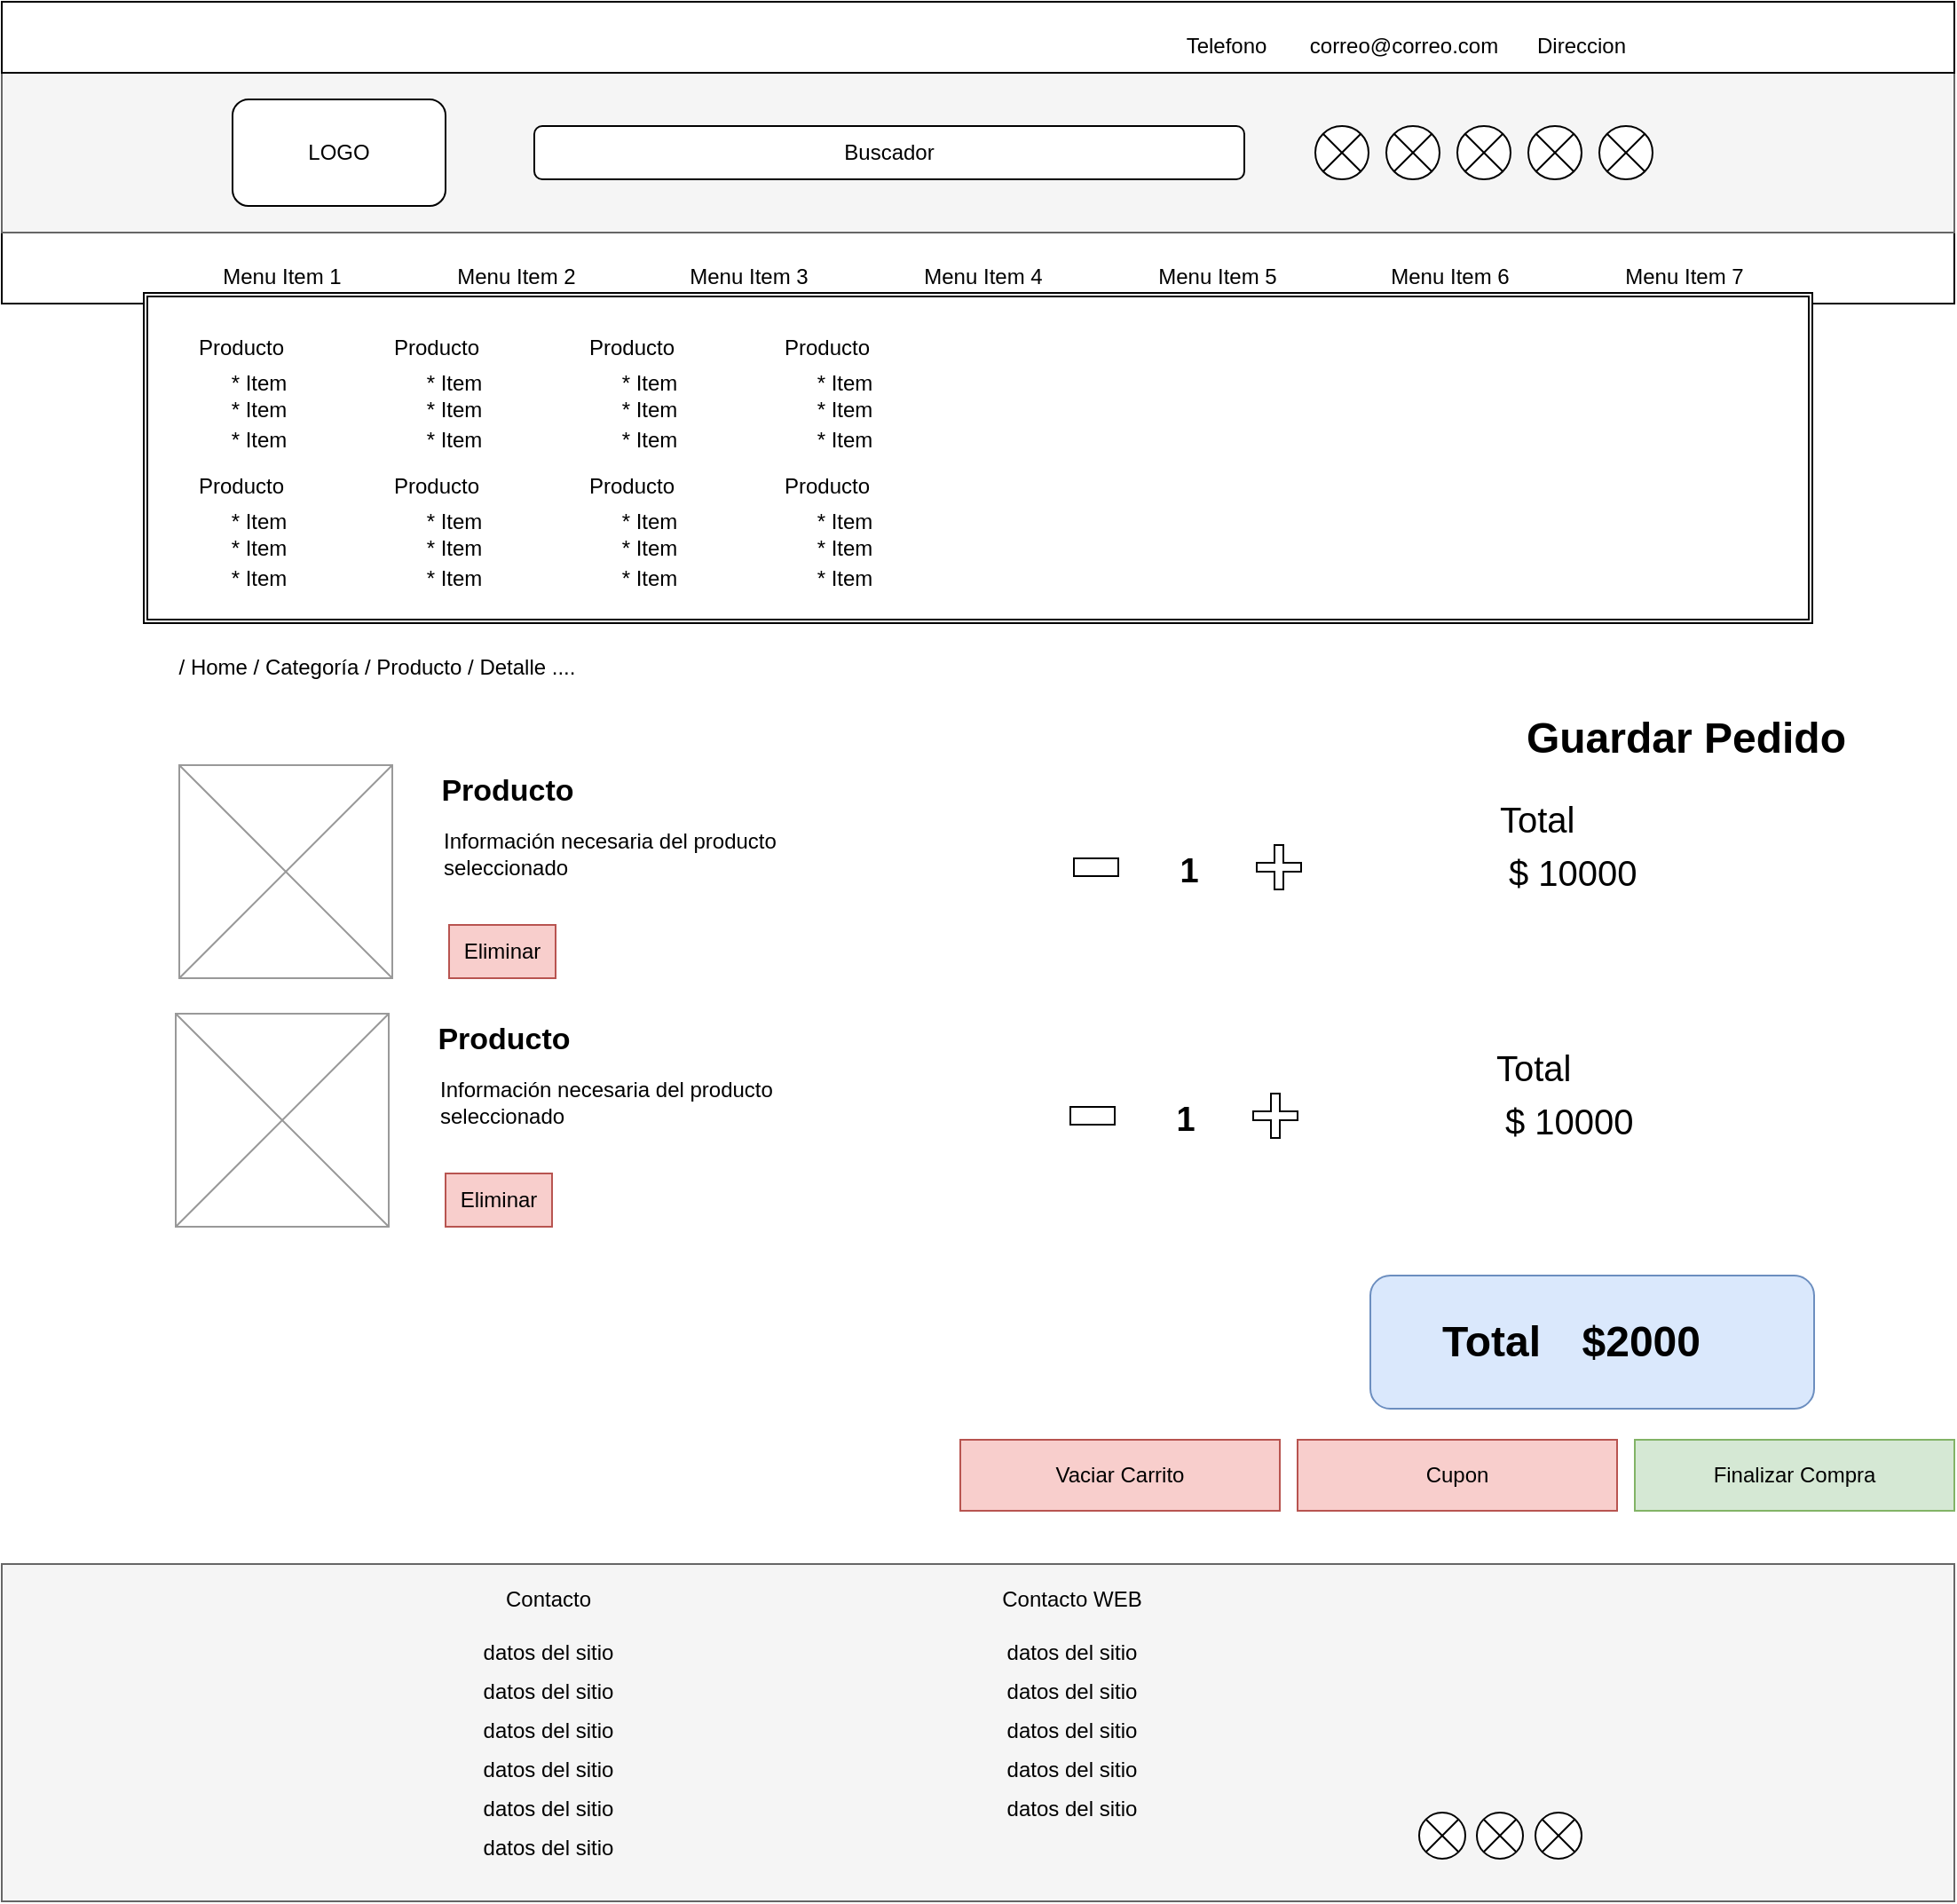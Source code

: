 <mxfile version="24.4.13" type="google">
  <diagram name="Page-1" id="03018318-947c-dd8e-b7a3-06fadd420f32">
    <mxGraphModel grid="1" page="1" gridSize="10" guides="1" tooltips="1" connect="1" arrows="1" fold="1" pageScale="1" pageWidth="1100" pageHeight="850" background="#ffffff" math="0" shadow="0">
      <root>
        <mxCell id="0" />
        <mxCell id="1" parent="0" />
        <mxCell id="QQcn5EloVubQ2tBEO6B_-33" value="" style="rounded=1;whiteSpace=wrap;html=1;fillColor=#dae8fc;strokeColor=#6c8ebf;" vertex="1" parent="1">
          <mxGeometry x="771" y="717.5" width="250" height="75" as="geometry" />
        </mxCell>
        <mxCell id="ZyAtSVCC6lzZeVUkMO0P-5" value="" style="rounded=0;whiteSpace=wrap;html=1;fillColor=#f5f5f5;fontColor=#333333;strokeColor=#666666;" vertex="1" parent="1">
          <mxGeometry y="880" width="1100" height="190" as="geometry" />
        </mxCell>
        <mxCell id="ZyAtSVCC6lzZeVUkMO0P-3" value="" style="rounded=0;whiteSpace=wrap;html=1;" vertex="1" parent="1">
          <mxGeometry y="130" width="1100" height="40" as="geometry" />
        </mxCell>
        <mxCell id="ZyAtSVCC6lzZeVUkMO0P-2" value="" style="rounded=0;whiteSpace=wrap;html=1;fillColor=#f5f5f5;fontColor=#333333;strokeColor=#666666;" vertex="1" parent="1">
          <mxGeometry y="40" width="1100" height="90" as="geometry" />
        </mxCell>
        <mxCell id="ZyAtSVCC6lzZeVUkMO0P-1" value="" style="rounded=0;whiteSpace=wrap;html=1;" vertex="1" parent="1">
          <mxGeometry width="1100" height="40" as="geometry" />
        </mxCell>
        <mxCell id="YPrZ4P48iWF1rKAgXMPz-6" value="LOGO" style="rounded=1;whiteSpace=wrap;html=1;strokeColor=default;" vertex="1" parent="1">
          <mxGeometry x="130" y="55" width="120" height="60" as="geometry" />
        </mxCell>
        <mxCell id="YPrZ4P48iWF1rKAgXMPz-8" value="Buscador" style="rounded=1;whiteSpace=wrap;html=1;" vertex="1" parent="1">
          <mxGeometry x="300" y="70" width="400" height="30" as="geometry" />
        </mxCell>
        <mxCell id="YPrZ4P48iWF1rKAgXMPz-9" value="Telefono" style="text;html=1;align=center;verticalAlign=middle;whiteSpace=wrap;rounded=0;" vertex="1" parent="1">
          <mxGeometry x="660" y="10" width="60" height="30" as="geometry" />
        </mxCell>
        <mxCell id="YPrZ4P48iWF1rKAgXMPz-11" value="correo@correo.com" style="text;html=1;align=center;verticalAlign=middle;whiteSpace=wrap;rounded=0;" vertex="1" parent="1">
          <mxGeometry x="760" y="10" width="60" height="30" as="geometry" />
        </mxCell>
        <mxCell id="YPrZ4P48iWF1rKAgXMPz-12" value="Direccion" style="text;html=1;align=center;verticalAlign=middle;whiteSpace=wrap;rounded=0;" vertex="1" parent="1">
          <mxGeometry x="860" y="10" width="60" height="30" as="geometry" />
        </mxCell>
        <mxCell id="YPrZ4P48iWF1rKAgXMPz-14" value="" style="shape=sumEllipse;perimeter=ellipsePerimeter;whiteSpace=wrap;html=1;backgroundOutline=1;" vertex="1" parent="1">
          <mxGeometry x="740" y="70" width="30" height="30" as="geometry" />
        </mxCell>
        <mxCell id="YPrZ4P48iWF1rKAgXMPz-15" value="" style="shape=sumEllipse;perimeter=ellipsePerimeter;whiteSpace=wrap;html=1;backgroundOutline=1;" vertex="1" parent="1">
          <mxGeometry x="780" y="70" width="30" height="30" as="geometry" />
        </mxCell>
        <mxCell id="YPrZ4P48iWF1rKAgXMPz-16" value="" style="shape=sumEllipse;perimeter=ellipsePerimeter;whiteSpace=wrap;html=1;backgroundOutline=1;" vertex="1" parent="1">
          <mxGeometry x="820" y="70" width="30" height="30" as="geometry" />
        </mxCell>
        <mxCell id="YPrZ4P48iWF1rKAgXMPz-17" value="" style="shape=sumEllipse;perimeter=ellipsePerimeter;whiteSpace=wrap;html=1;backgroundOutline=1;" vertex="1" parent="1">
          <mxGeometry x="860" y="70" width="30" height="30" as="geometry" />
        </mxCell>
        <mxCell id="YPrZ4P48iWF1rKAgXMPz-18" value="" style="shape=sumEllipse;perimeter=ellipsePerimeter;whiteSpace=wrap;html=1;backgroundOutline=1;" vertex="1" parent="1">
          <mxGeometry x="900" y="70" width="30" height="30" as="geometry" />
        </mxCell>
        <mxCell id="YPrZ4P48iWF1rKAgXMPz-21" value="Menu Item 1" style="text;html=1;align=center;verticalAlign=middle;whiteSpace=wrap;rounded=0;" vertex="1" parent="1">
          <mxGeometry x="113" y="140" width="90" height="30" as="geometry" />
        </mxCell>
        <mxCell id="YPrZ4P48iWF1rKAgXMPz-22" value="Menu Item 2" style="text;html=1;align=center;verticalAlign=middle;whiteSpace=wrap;rounded=0;" vertex="1" parent="1">
          <mxGeometry x="245" y="140" width="90" height="30" as="geometry" />
        </mxCell>
        <mxCell id="YPrZ4P48iWF1rKAgXMPz-23" value="Menu Item 3" style="text;html=1;align=center;verticalAlign=middle;whiteSpace=wrap;rounded=0;" vertex="1" parent="1">
          <mxGeometry x="376" y="140" width="90" height="30" as="geometry" />
        </mxCell>
        <mxCell id="YPrZ4P48iWF1rKAgXMPz-24" value="Menu Item 4" style="text;html=1;align=center;verticalAlign=middle;whiteSpace=wrap;rounded=0;" vertex="1" parent="1">
          <mxGeometry x="508" y="140" width="90" height="30" as="geometry" />
        </mxCell>
        <mxCell id="YPrZ4P48iWF1rKAgXMPz-25" value="Menu Item 5" style="text;html=1;align=center;verticalAlign=middle;whiteSpace=wrap;rounded=0;" vertex="1" parent="1">
          <mxGeometry x="640" y="140" width="90" height="30" as="geometry" />
        </mxCell>
        <mxCell id="YPrZ4P48iWF1rKAgXMPz-26" value="Menu Item 6" style="text;html=1;align=center;verticalAlign=middle;whiteSpace=wrap;rounded=0;" vertex="1" parent="1">
          <mxGeometry x="771" y="140" width="90" height="30" as="geometry" />
        </mxCell>
        <mxCell id="YPrZ4P48iWF1rKAgXMPz-27" value="Menu Item 7" style="text;html=1;align=center;verticalAlign=middle;whiteSpace=wrap;rounded=0;" vertex="1" parent="1">
          <mxGeometry x="903" y="140" width="90" height="30" as="geometry" />
        </mxCell>
        <mxCell id="YPrZ4P48iWF1rKAgXMPz-28" value="" style="shape=ext;double=1;rounded=0;whiteSpace=wrap;html=1;" vertex="1" parent="1">
          <mxGeometry x="80" y="164" width="940" height="186" as="geometry" />
        </mxCell>
        <mxCell id="YPrZ4P48iWF1rKAgXMPz-36" value="" style="group" connectable="0" vertex="1" parent="1">
          <mxGeometry x="90" y="180" width="100" height="82" as="geometry" />
        </mxCell>
        <mxCell id="YPrZ4P48iWF1rKAgXMPz-29" value="Producto" style="text;html=1;align=center;verticalAlign=middle;whiteSpace=wrap;rounded=0;" vertex="1" parent="YPrZ4P48iWF1rKAgXMPz-36">
          <mxGeometry width="90" height="30" as="geometry" />
        </mxCell>
        <mxCell id="YPrZ4P48iWF1rKAgXMPz-30" value="* Item" style="text;html=1;align=center;verticalAlign=middle;whiteSpace=wrap;rounded=0;" vertex="1" parent="YPrZ4P48iWF1rKAgXMPz-36">
          <mxGeometry x="10" y="20" width="90" height="30" as="geometry" />
        </mxCell>
        <mxCell id="YPrZ4P48iWF1rKAgXMPz-31" value="* Item" style="text;html=1;align=center;verticalAlign=middle;whiteSpace=wrap;rounded=0;" vertex="1" parent="YPrZ4P48iWF1rKAgXMPz-36">
          <mxGeometry x="10" y="35" width="90" height="30" as="geometry" />
        </mxCell>
        <mxCell id="YPrZ4P48iWF1rKAgXMPz-32" value="* Item" style="text;html=1;align=center;verticalAlign=middle;whiteSpace=wrap;rounded=0;" vertex="1" parent="YPrZ4P48iWF1rKAgXMPz-36">
          <mxGeometry x="10" y="52" width="90" height="30" as="geometry" />
        </mxCell>
        <mxCell id="YPrZ4P48iWF1rKAgXMPz-37" value="" style="group" connectable="0" vertex="1" parent="1">
          <mxGeometry x="90" y="258" width="100" height="82" as="geometry" />
        </mxCell>
        <mxCell id="YPrZ4P48iWF1rKAgXMPz-38" value="Producto" style="text;html=1;align=center;verticalAlign=middle;whiteSpace=wrap;rounded=0;" vertex="1" parent="YPrZ4P48iWF1rKAgXMPz-37">
          <mxGeometry width="90" height="30" as="geometry" />
        </mxCell>
        <mxCell id="YPrZ4P48iWF1rKAgXMPz-39" value="* Item" style="text;html=1;align=center;verticalAlign=middle;whiteSpace=wrap;rounded=0;" vertex="1" parent="YPrZ4P48iWF1rKAgXMPz-37">
          <mxGeometry x="10" y="20" width="90" height="30" as="geometry" />
        </mxCell>
        <mxCell id="YPrZ4P48iWF1rKAgXMPz-40" value="* Item" style="text;html=1;align=center;verticalAlign=middle;whiteSpace=wrap;rounded=0;" vertex="1" parent="YPrZ4P48iWF1rKAgXMPz-37">
          <mxGeometry x="10" y="35" width="90" height="30" as="geometry" />
        </mxCell>
        <mxCell id="YPrZ4P48iWF1rKAgXMPz-41" value="* Item" style="text;html=1;align=center;verticalAlign=middle;whiteSpace=wrap;rounded=0;" vertex="1" parent="YPrZ4P48iWF1rKAgXMPz-37">
          <mxGeometry x="10" y="52" width="90" height="30" as="geometry" />
        </mxCell>
        <mxCell id="YPrZ4P48iWF1rKAgXMPz-42" value="" style="group" connectable="0" vertex="1" parent="1">
          <mxGeometry x="200" y="180" width="100" height="82" as="geometry" />
        </mxCell>
        <mxCell id="YPrZ4P48iWF1rKAgXMPz-43" value="Producto" style="text;html=1;align=center;verticalAlign=middle;whiteSpace=wrap;rounded=0;" vertex="1" parent="YPrZ4P48iWF1rKAgXMPz-42">
          <mxGeometry width="90" height="30" as="geometry" />
        </mxCell>
        <mxCell id="YPrZ4P48iWF1rKAgXMPz-44" value="* Item" style="text;html=1;align=center;verticalAlign=middle;whiteSpace=wrap;rounded=0;" vertex="1" parent="YPrZ4P48iWF1rKAgXMPz-42">
          <mxGeometry x="10" y="20" width="90" height="30" as="geometry" />
        </mxCell>
        <mxCell id="YPrZ4P48iWF1rKAgXMPz-45" value="* Item" style="text;html=1;align=center;verticalAlign=middle;whiteSpace=wrap;rounded=0;" vertex="1" parent="YPrZ4P48iWF1rKAgXMPz-42">
          <mxGeometry x="10" y="35" width="90" height="30" as="geometry" />
        </mxCell>
        <mxCell id="YPrZ4P48iWF1rKAgXMPz-46" value="* Item" style="text;html=1;align=center;verticalAlign=middle;whiteSpace=wrap;rounded=0;" vertex="1" parent="YPrZ4P48iWF1rKAgXMPz-42">
          <mxGeometry x="10" y="52" width="90" height="30" as="geometry" />
        </mxCell>
        <mxCell id="YPrZ4P48iWF1rKAgXMPz-47" value="" style="group" connectable="0" vertex="1" parent="1">
          <mxGeometry x="200" y="258" width="100" height="82" as="geometry" />
        </mxCell>
        <mxCell id="YPrZ4P48iWF1rKAgXMPz-48" value="Producto" style="text;html=1;align=center;verticalAlign=middle;whiteSpace=wrap;rounded=0;" vertex="1" parent="YPrZ4P48iWF1rKAgXMPz-47">
          <mxGeometry width="90" height="30" as="geometry" />
        </mxCell>
        <mxCell id="YPrZ4P48iWF1rKAgXMPz-49" value="* Item" style="text;html=1;align=center;verticalAlign=middle;whiteSpace=wrap;rounded=0;" vertex="1" parent="YPrZ4P48iWF1rKAgXMPz-47">
          <mxGeometry x="10" y="20" width="90" height="30" as="geometry" />
        </mxCell>
        <mxCell id="YPrZ4P48iWF1rKAgXMPz-50" value="* Item" style="text;html=1;align=center;verticalAlign=middle;whiteSpace=wrap;rounded=0;" vertex="1" parent="YPrZ4P48iWF1rKAgXMPz-47">
          <mxGeometry x="10" y="35" width="90" height="30" as="geometry" />
        </mxCell>
        <mxCell id="YPrZ4P48iWF1rKAgXMPz-51" value="* Item" style="text;html=1;align=center;verticalAlign=middle;whiteSpace=wrap;rounded=0;" vertex="1" parent="YPrZ4P48iWF1rKAgXMPz-47">
          <mxGeometry x="10" y="52" width="90" height="30" as="geometry" />
        </mxCell>
        <mxCell id="YPrZ4P48iWF1rKAgXMPz-52" value="" style="group" connectable="0" vertex="1" parent="1">
          <mxGeometry x="310" y="180" width="100" height="82" as="geometry" />
        </mxCell>
        <mxCell id="YPrZ4P48iWF1rKAgXMPz-53" value="Producto" style="text;html=1;align=center;verticalAlign=middle;whiteSpace=wrap;rounded=0;" vertex="1" parent="YPrZ4P48iWF1rKAgXMPz-52">
          <mxGeometry width="90" height="30" as="geometry" />
        </mxCell>
        <mxCell id="YPrZ4P48iWF1rKAgXMPz-54" value="* Item" style="text;html=1;align=center;verticalAlign=middle;whiteSpace=wrap;rounded=0;" vertex="1" parent="YPrZ4P48iWF1rKAgXMPz-52">
          <mxGeometry x="10" y="20" width="90" height="30" as="geometry" />
        </mxCell>
        <mxCell id="YPrZ4P48iWF1rKAgXMPz-55" value="* Item" style="text;html=1;align=center;verticalAlign=middle;whiteSpace=wrap;rounded=0;" vertex="1" parent="YPrZ4P48iWF1rKAgXMPz-52">
          <mxGeometry x="10" y="35" width="90" height="30" as="geometry" />
        </mxCell>
        <mxCell id="YPrZ4P48iWF1rKAgXMPz-56" value="* Item" style="text;html=1;align=center;verticalAlign=middle;whiteSpace=wrap;rounded=0;" vertex="1" parent="YPrZ4P48iWF1rKAgXMPz-52">
          <mxGeometry x="10" y="52" width="90" height="30" as="geometry" />
        </mxCell>
        <mxCell id="YPrZ4P48iWF1rKAgXMPz-57" value="" style="group" connectable="0" vertex="1" parent="1">
          <mxGeometry x="310" y="258" width="100" height="82" as="geometry" />
        </mxCell>
        <mxCell id="YPrZ4P48iWF1rKAgXMPz-58" value="Producto" style="text;html=1;align=center;verticalAlign=middle;whiteSpace=wrap;rounded=0;" vertex="1" parent="YPrZ4P48iWF1rKAgXMPz-57">
          <mxGeometry width="90" height="30" as="geometry" />
        </mxCell>
        <mxCell id="YPrZ4P48iWF1rKAgXMPz-59" value="* Item" style="text;html=1;align=center;verticalAlign=middle;whiteSpace=wrap;rounded=0;" vertex="1" parent="YPrZ4P48iWF1rKAgXMPz-57">
          <mxGeometry x="10" y="20" width="90" height="30" as="geometry" />
        </mxCell>
        <mxCell id="YPrZ4P48iWF1rKAgXMPz-60" value="* Item" style="text;html=1;align=center;verticalAlign=middle;whiteSpace=wrap;rounded=0;" vertex="1" parent="YPrZ4P48iWF1rKAgXMPz-57">
          <mxGeometry x="10" y="35" width="90" height="30" as="geometry" />
        </mxCell>
        <mxCell id="YPrZ4P48iWF1rKAgXMPz-61" value="* Item" style="text;html=1;align=center;verticalAlign=middle;whiteSpace=wrap;rounded=0;" vertex="1" parent="YPrZ4P48iWF1rKAgXMPz-57">
          <mxGeometry x="10" y="52" width="90" height="30" as="geometry" />
        </mxCell>
        <mxCell id="YPrZ4P48iWF1rKAgXMPz-62" value="" style="group" connectable="0" vertex="1" parent="1">
          <mxGeometry x="420" y="180" width="100" height="82" as="geometry" />
        </mxCell>
        <mxCell id="YPrZ4P48iWF1rKAgXMPz-63" value="Producto" style="text;html=1;align=center;verticalAlign=middle;whiteSpace=wrap;rounded=0;" vertex="1" parent="YPrZ4P48iWF1rKAgXMPz-62">
          <mxGeometry width="90" height="30" as="geometry" />
        </mxCell>
        <mxCell id="YPrZ4P48iWF1rKAgXMPz-64" value="* Item" style="text;html=1;align=center;verticalAlign=middle;whiteSpace=wrap;rounded=0;" vertex="1" parent="YPrZ4P48iWF1rKAgXMPz-62">
          <mxGeometry x="10" y="20" width="90" height="30" as="geometry" />
        </mxCell>
        <mxCell id="YPrZ4P48iWF1rKAgXMPz-65" value="* Item" style="text;html=1;align=center;verticalAlign=middle;whiteSpace=wrap;rounded=0;" vertex="1" parent="YPrZ4P48iWF1rKAgXMPz-62">
          <mxGeometry x="10" y="35" width="90" height="30" as="geometry" />
        </mxCell>
        <mxCell id="YPrZ4P48iWF1rKAgXMPz-66" value="* Item" style="text;html=1;align=center;verticalAlign=middle;whiteSpace=wrap;rounded=0;" vertex="1" parent="YPrZ4P48iWF1rKAgXMPz-62">
          <mxGeometry x="10" y="52" width="90" height="30" as="geometry" />
        </mxCell>
        <mxCell id="YPrZ4P48iWF1rKAgXMPz-67" value="" style="group" connectable="0" vertex="1" parent="1">
          <mxGeometry x="420" y="258" width="100" height="82" as="geometry" />
        </mxCell>
        <mxCell id="YPrZ4P48iWF1rKAgXMPz-68" value="Producto" style="text;html=1;align=center;verticalAlign=middle;whiteSpace=wrap;rounded=0;" vertex="1" parent="YPrZ4P48iWF1rKAgXMPz-67">
          <mxGeometry width="90" height="30" as="geometry" />
        </mxCell>
        <mxCell id="YPrZ4P48iWF1rKAgXMPz-69" value="* Item" style="text;html=1;align=center;verticalAlign=middle;whiteSpace=wrap;rounded=0;" vertex="1" parent="YPrZ4P48iWF1rKAgXMPz-67">
          <mxGeometry x="10" y="20" width="90" height="30" as="geometry" />
        </mxCell>
        <mxCell id="YPrZ4P48iWF1rKAgXMPz-70" value="* Item" style="text;html=1;align=center;verticalAlign=middle;whiteSpace=wrap;rounded=0;" vertex="1" parent="YPrZ4P48iWF1rKAgXMPz-67">
          <mxGeometry x="10" y="35" width="90" height="30" as="geometry" />
        </mxCell>
        <mxCell id="YPrZ4P48iWF1rKAgXMPz-71" value="* Item" style="text;html=1;align=center;verticalAlign=middle;whiteSpace=wrap;rounded=0;" vertex="1" parent="YPrZ4P48iWF1rKAgXMPz-67">
          <mxGeometry x="10" y="52" width="90" height="30" as="geometry" />
        </mxCell>
        <mxCell id="YPrZ4P48iWF1rKAgXMPz-153" value="Contacto" style="text;html=1;align=center;verticalAlign=middle;whiteSpace=wrap;rounded=0;" vertex="1" parent="1">
          <mxGeometry x="252.5" y="885" width="110" height="30" as="geometry" />
        </mxCell>
        <mxCell id="YPrZ4P48iWF1rKAgXMPz-156" value="datos del sitio" style="text;html=1;align=center;verticalAlign=middle;whiteSpace=wrap;rounded=0;" vertex="1" parent="1">
          <mxGeometry x="252.5" y="915" width="110" height="30" as="geometry" />
        </mxCell>
        <mxCell id="YPrZ4P48iWF1rKAgXMPz-157" value="datos del sitio" style="text;html=1;align=center;verticalAlign=middle;whiteSpace=wrap;rounded=0;" vertex="1" parent="1">
          <mxGeometry x="252.5" y="937" width="110" height="30" as="geometry" />
        </mxCell>
        <mxCell id="YPrZ4P48iWF1rKAgXMPz-158" value="datos del sitio" style="text;html=1;align=center;verticalAlign=middle;whiteSpace=wrap;rounded=0;" vertex="1" parent="1">
          <mxGeometry x="252.5" y="959" width="110" height="30" as="geometry" />
        </mxCell>
        <mxCell id="YPrZ4P48iWF1rKAgXMPz-159" value="datos del sitio" style="text;html=1;align=center;verticalAlign=middle;whiteSpace=wrap;rounded=0;" vertex="1" parent="1">
          <mxGeometry x="252.5" y="981" width="110" height="30" as="geometry" />
        </mxCell>
        <mxCell id="YPrZ4P48iWF1rKAgXMPz-160" value="datos del sitio" style="text;html=1;align=center;verticalAlign=middle;whiteSpace=wrap;rounded=0;" vertex="1" parent="1">
          <mxGeometry x="252.5" y="1003" width="110" height="30" as="geometry" />
        </mxCell>
        <mxCell id="YPrZ4P48iWF1rKAgXMPz-161" value="datos del sitio" style="text;html=1;align=center;verticalAlign=middle;whiteSpace=wrap;rounded=0;" vertex="1" parent="1">
          <mxGeometry x="252.5" y="1025" width="110" height="30" as="geometry" />
        </mxCell>
        <mxCell id="YPrZ4P48iWF1rKAgXMPz-162" value="datos del sitio" style="text;html=1;align=center;verticalAlign=middle;whiteSpace=wrap;rounded=0;" vertex="1" parent="1">
          <mxGeometry x="547.5" y="915" width="110" height="30" as="geometry" />
        </mxCell>
        <mxCell id="YPrZ4P48iWF1rKAgXMPz-163" value="datos del sitio" style="text;html=1;align=center;verticalAlign=middle;whiteSpace=wrap;rounded=0;" vertex="1" parent="1">
          <mxGeometry x="547.5" y="937" width="110" height="30" as="geometry" />
        </mxCell>
        <mxCell id="YPrZ4P48iWF1rKAgXMPz-164" value="datos del sitio" style="text;html=1;align=center;verticalAlign=middle;whiteSpace=wrap;rounded=0;" vertex="1" parent="1">
          <mxGeometry x="547.5" y="959" width="110" height="30" as="geometry" />
        </mxCell>
        <mxCell id="YPrZ4P48iWF1rKAgXMPz-165" value="datos del sitio" style="text;html=1;align=center;verticalAlign=middle;whiteSpace=wrap;rounded=0;" vertex="1" parent="1">
          <mxGeometry x="547.5" y="981" width="110" height="30" as="geometry" />
        </mxCell>
        <mxCell id="YPrZ4P48iWF1rKAgXMPz-166" value="datos del sitio" style="text;html=1;align=center;verticalAlign=middle;whiteSpace=wrap;rounded=0;" vertex="1" parent="1">
          <mxGeometry x="547.5" y="1003" width="110" height="30" as="geometry" />
        </mxCell>
        <mxCell id="YPrZ4P48iWF1rKAgXMPz-167" value="Contacto WEB" style="text;html=1;align=center;verticalAlign=middle;whiteSpace=wrap;rounded=0;" vertex="1" parent="1">
          <mxGeometry x="547.5" y="885" width="110" height="30" as="geometry" />
        </mxCell>
        <mxCell id="ZyAtSVCC6lzZeVUkMO0P-6" value="" style="shape=sumEllipse;perimeter=ellipsePerimeter;whiteSpace=wrap;html=1;backgroundOutline=1;" vertex="1" parent="1">
          <mxGeometry x="864" y="1020" width="26" height="26" as="geometry" />
        </mxCell>
        <mxCell id="ZyAtSVCC6lzZeVUkMO0P-7" value="" style="shape=sumEllipse;perimeter=ellipsePerimeter;whiteSpace=wrap;html=1;backgroundOutline=1;" vertex="1" parent="1">
          <mxGeometry x="798.5" y="1020" width="26" height="26" as="geometry" />
        </mxCell>
        <mxCell id="ZyAtSVCC6lzZeVUkMO0P-8" value="" style="shape=sumEllipse;perimeter=ellipsePerimeter;whiteSpace=wrap;html=1;backgroundOutline=1;" vertex="1" parent="1">
          <mxGeometry x="831" y="1020" width="26" height="26" as="geometry" />
        </mxCell>
        <mxCell id="ZyAtSVCC6lzZeVUkMO0P-11" value="/ Home / Categoría / Producto / Detalle ...." style="text;html=1;align=center;verticalAlign=middle;whiteSpace=wrap;rounded=0;" vertex="1" parent="1">
          <mxGeometry x="79" y="360" width="265" height="30" as="geometry" />
        </mxCell>
        <mxCell id="ZyAtSVCC6lzZeVUkMO0P-13" value="Guardar Pedido" style="text;html=1;align=right;verticalAlign=middle;whiteSpace=wrap;rounded=0;fontStyle=1;fontSize=24;" vertex="1" parent="1">
          <mxGeometry x="830" y="400" width="211" height="30" as="geometry" />
        </mxCell>
        <mxCell id="QQcn5EloVubQ2tBEO6B_-6" value="" style="group" connectable="0" vertex="1" parent="1">
          <mxGeometry x="100" y="430" width="837" height="120" as="geometry" />
        </mxCell>
        <mxCell id="ZyAtSVCC6lzZeVUkMO0P-14" value="Total" style="text;html=1;align=left;verticalAlign=middle;whiteSpace=wrap;rounded=0;fontSize=20;" vertex="1" parent="QQcn5EloVubQ2tBEO6B_-6">
          <mxGeometry x="742" y="15" width="90" height="30" as="geometry" />
        </mxCell>
        <mxCell id="ZyAtSVCC6lzZeVUkMO0P-15" value="&lt;div&gt;$ 10000&lt;/div&gt;" style="text;html=1;align=left;verticalAlign=middle;whiteSpace=wrap;rounded=0;fontSize=20;" vertex="1" parent="QQcn5EloVubQ2tBEO6B_-6">
          <mxGeometry x="747" y="45" width="90" height="30" as="geometry" />
        </mxCell>
        <mxCell id="ZyAtSVCC6lzZeVUkMO0P-27" value="" style="verticalLabelPosition=bottom;shadow=0;dashed=0;align=center;html=1;verticalAlign=top;strokeWidth=1;shape=mxgraph.mockup.graphics.simpleIcon;strokeColor=#999999;" vertex="1" parent="QQcn5EloVubQ2tBEO6B_-6">
          <mxGeometry width="120" height="120" as="geometry" />
        </mxCell>
        <mxCell id="QQcn5EloVubQ2tBEO6B_-1" value="Producto" style="text;html=1;align=center;verticalAlign=middle;whiteSpace=wrap;rounded=0;fontStyle=1;fontSize=17;" vertex="1" parent="QQcn5EloVubQ2tBEO6B_-6">
          <mxGeometry x="154.5" width="60" height="30" as="geometry" />
        </mxCell>
        <mxCell id="QQcn5EloVubQ2tBEO6B_-3" value="Eliminar" style="text;html=1;align=center;verticalAlign=middle;whiteSpace=wrap;rounded=0;fillColor=#f8cecc;strokeColor=#b85450;" vertex="1" parent="QQcn5EloVubQ2tBEO6B_-6">
          <mxGeometry x="152" y="90" width="60" height="30" as="geometry" />
        </mxCell>
        <mxCell id="QQcn5EloVubQ2tBEO6B_-4" value="Información necesaria del producto seleccionado" style="text;html=1;align=left;verticalAlign=middle;whiteSpace=wrap;rounded=0;" vertex="1" parent="QQcn5EloVubQ2tBEO6B_-6">
          <mxGeometry x="147" y="35" width="227.5" height="30" as="geometry" />
        </mxCell>
        <mxCell id="QQcn5EloVubQ2tBEO6B_-5" value="" style="group" connectable="0" vertex="1" parent="QQcn5EloVubQ2tBEO6B_-6">
          <mxGeometry x="504" y="45" width="128" height="30" as="geometry" />
        </mxCell>
        <mxCell id="ZyAtSVCC6lzZeVUkMO0P-20" value="" style="rounded=0;whiteSpace=wrap;html=1;fontSize=11;" vertex="1" parent="QQcn5EloVubQ2tBEO6B_-5">
          <mxGeometry y="7.5" width="25" height="10" as="geometry" />
        </mxCell>
        <mxCell id="ZyAtSVCC6lzZeVUkMO0P-21" value="" style="shape=cross;whiteSpace=wrap;html=1;fontSize=11;" vertex="1" parent="QQcn5EloVubQ2tBEO6B_-5">
          <mxGeometry x="103" width="25" height="25" as="geometry" />
        </mxCell>
        <mxCell id="ZyAtSVCC6lzZeVUkMO0P-23" value="1" style="text;html=1;align=center;verticalAlign=middle;whiteSpace=wrap;rounded=0;fontStyle=1;fontSize=19;" vertex="1" parent="QQcn5EloVubQ2tBEO6B_-5">
          <mxGeometry x="35" width="60" height="30" as="geometry" />
        </mxCell>
        <mxCell id="QQcn5EloVubQ2tBEO6B_-7" value="" style="group" connectable="0" vertex="1" parent="1">
          <mxGeometry x="98" y="570" width="837" height="120" as="geometry" />
        </mxCell>
        <mxCell id="QQcn5EloVubQ2tBEO6B_-8" value="Total" style="text;html=1;align=left;verticalAlign=middle;whiteSpace=wrap;rounded=0;fontSize=20;" vertex="1" parent="QQcn5EloVubQ2tBEO6B_-7">
          <mxGeometry x="742" y="15" width="90" height="30" as="geometry" />
        </mxCell>
        <mxCell id="QQcn5EloVubQ2tBEO6B_-9" value="&lt;div&gt;$ 10000&lt;/div&gt;" style="text;html=1;align=left;verticalAlign=middle;whiteSpace=wrap;rounded=0;fontSize=20;" vertex="1" parent="QQcn5EloVubQ2tBEO6B_-7">
          <mxGeometry x="747" y="45" width="90" height="30" as="geometry" />
        </mxCell>
        <mxCell id="QQcn5EloVubQ2tBEO6B_-10" value="" style="verticalLabelPosition=bottom;shadow=0;dashed=0;align=center;html=1;verticalAlign=top;strokeWidth=1;shape=mxgraph.mockup.graphics.simpleIcon;strokeColor=#999999;" vertex="1" parent="QQcn5EloVubQ2tBEO6B_-7">
          <mxGeometry width="120" height="120" as="geometry" />
        </mxCell>
        <mxCell id="QQcn5EloVubQ2tBEO6B_-11" value="Producto" style="text;html=1;align=center;verticalAlign=middle;whiteSpace=wrap;rounded=0;fontStyle=1;fontSize=17;" vertex="1" parent="QQcn5EloVubQ2tBEO6B_-7">
          <mxGeometry x="154.5" width="60" height="30" as="geometry" />
        </mxCell>
        <mxCell id="QQcn5EloVubQ2tBEO6B_-12" value="Eliminar" style="text;html=1;align=center;verticalAlign=middle;whiteSpace=wrap;rounded=0;fillColor=#f8cecc;strokeColor=#b85450;" vertex="1" parent="QQcn5EloVubQ2tBEO6B_-7">
          <mxGeometry x="152" y="90" width="60" height="30" as="geometry" />
        </mxCell>
        <mxCell id="QQcn5EloVubQ2tBEO6B_-13" value="Información necesaria del producto seleccionado" style="text;html=1;align=left;verticalAlign=middle;whiteSpace=wrap;rounded=0;" vertex="1" parent="QQcn5EloVubQ2tBEO6B_-7">
          <mxGeometry x="147" y="35" width="227.5" height="30" as="geometry" />
        </mxCell>
        <mxCell id="QQcn5EloVubQ2tBEO6B_-14" value="" style="group" connectable="0" vertex="1" parent="QQcn5EloVubQ2tBEO6B_-7">
          <mxGeometry x="504" y="45" width="128" height="30" as="geometry" />
        </mxCell>
        <mxCell id="QQcn5EloVubQ2tBEO6B_-15" value="" style="rounded=0;whiteSpace=wrap;html=1;fontSize=11;" vertex="1" parent="QQcn5EloVubQ2tBEO6B_-14">
          <mxGeometry y="7.5" width="25" height="10" as="geometry" />
        </mxCell>
        <mxCell id="QQcn5EloVubQ2tBEO6B_-16" value="" style="shape=cross;whiteSpace=wrap;html=1;fontSize=11;" vertex="1" parent="QQcn5EloVubQ2tBEO6B_-14">
          <mxGeometry x="103" width="25" height="25" as="geometry" />
        </mxCell>
        <mxCell id="QQcn5EloVubQ2tBEO6B_-17" value="1" style="text;html=1;align=center;verticalAlign=middle;whiteSpace=wrap;rounded=0;fontStyle=1;fontSize=19;" vertex="1" parent="QQcn5EloVubQ2tBEO6B_-14">
          <mxGeometry x="35" width="60" height="30" as="geometry" />
        </mxCell>
        <mxCell id="QQcn5EloVubQ2tBEO6B_-29" value="Total" style="text;html=1;align=right;verticalAlign=middle;whiteSpace=wrap;rounded=0;fontStyle=1;fontSize=24;" vertex="1" parent="1">
          <mxGeometry x="800" y="740" width="68.5" height="30" as="geometry" />
        </mxCell>
        <mxCell id="QQcn5EloVubQ2tBEO6B_-30" value="$2000" style="text;html=1;align=right;verticalAlign=middle;whiteSpace=wrap;rounded=0;fontStyle=1;fontSize=24;" vertex="1" parent="1">
          <mxGeometry x="890" y="740" width="68.5" height="30" as="geometry" />
        </mxCell>
        <mxCell id="QQcn5EloVubQ2tBEO6B_-34" value="Vaciar Carrito" style="rounded=0;whiteSpace=wrap;html=1;fillColor=#f8cecc;strokeColor=#b85450;" vertex="1" parent="1">
          <mxGeometry x="540" y="810" width="180" height="40" as="geometry" />
        </mxCell>
        <mxCell id="QQcn5EloVubQ2tBEO6B_-35" value="Cupon" style="rounded=0;whiteSpace=wrap;html=1;fillColor=#f8cecc;strokeColor=#b85450;" vertex="1" parent="1">
          <mxGeometry x="730" y="810" width="180" height="40" as="geometry" />
        </mxCell>
        <mxCell id="QQcn5EloVubQ2tBEO6B_-36" value="Finalizar Compra" style="rounded=0;whiteSpace=wrap;html=1;fillColor=#d5e8d4;strokeColor=#82b366;" vertex="1" parent="1">
          <mxGeometry x="920" y="810" width="180" height="40" as="geometry" />
        </mxCell>
      </root>
    </mxGraphModel>
  </diagram>
</mxfile>
